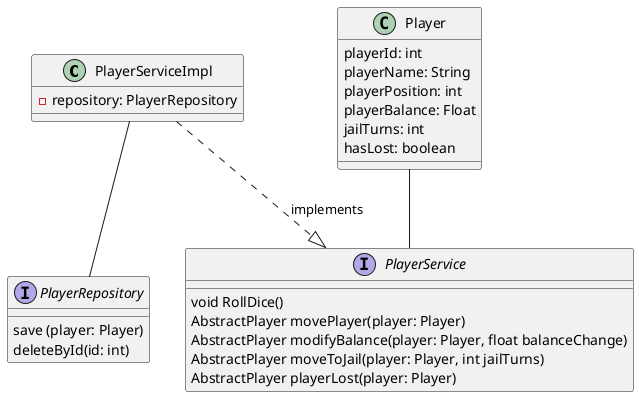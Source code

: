 @startuml

PlayerServiceImpl ..|> PlayerService : implements
PlayerServiceImpl -- PlayerRepository
Player -- PlayerService


class Player {
playerId: int
playerName: String
playerPosition: int
playerBalance: Float
jailTurns: int
hasLost: boolean

}

interface PlayerService {
void RollDice()
AbstractPlayer movePlayer(player: Player)
AbstractPlayer modifyBalance(player: Player, float balanceChange)
AbstractPlayer moveToJail(player: Player, int jailTurns)
AbstractPlayer playerLost(player: Player)

}

interface PlayerRepository {
save (player: Player)
deleteById(id: int)
}

class PlayerServiceImpl {
- repository: PlayerRepository
}

@enduml